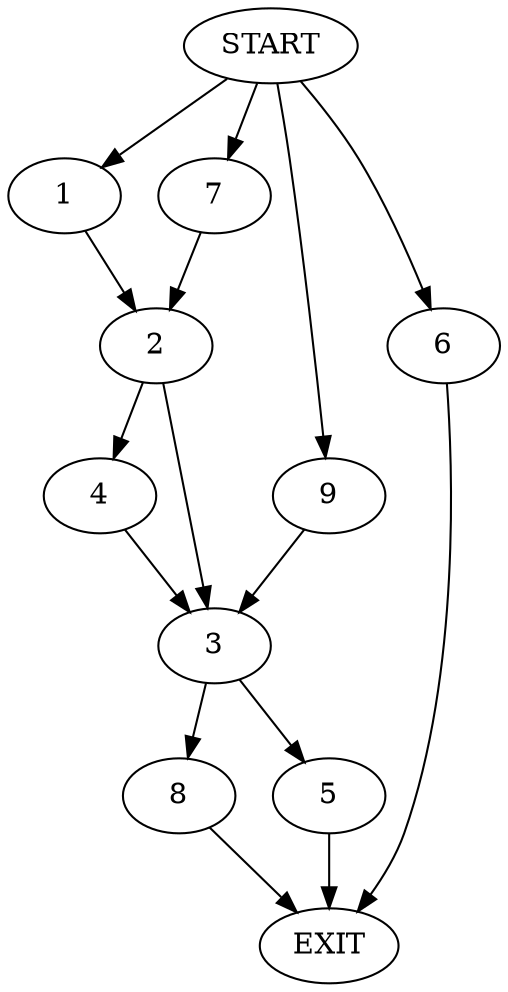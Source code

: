 digraph {
0 [label="START"]
10 [label="EXIT"]
0 -> 1
1 -> 2
2 -> 3
2 -> 4
5 -> 10
0 -> 6
6 -> 10
0 -> 7
7 -> 2
8 -> 10
4 -> 3
3 -> 5
3 -> 8
0 -> 9
9 -> 3
}

